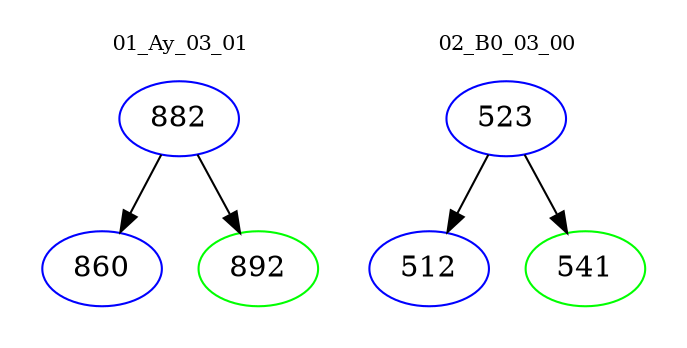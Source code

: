 digraph{
subgraph cluster_0 {
color = white
label = "01_Ay_03_01";
fontsize=10;
T0_882 [label="882", color="blue"]
T0_882 -> T0_860 [color="black"]
T0_860 [label="860", color="blue"]
T0_882 -> T0_892 [color="black"]
T0_892 [label="892", color="green"]
}
subgraph cluster_1 {
color = white
label = "02_B0_03_00";
fontsize=10;
T1_523 [label="523", color="blue"]
T1_523 -> T1_512 [color="black"]
T1_512 [label="512", color="blue"]
T1_523 -> T1_541 [color="black"]
T1_541 [label="541", color="green"]
}
}
